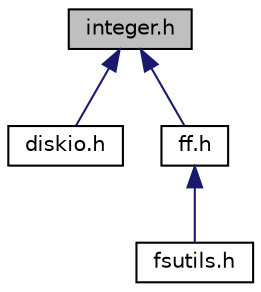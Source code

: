 digraph "integer.h"
{
  edge [fontname="Helvetica",fontsize="10",labelfontname="Helvetica",labelfontsize="10"];
  node [fontname="Helvetica",fontsize="10",shape=record];
  Node1 [label="integer.h",height=0.2,width=0.4,color="black", fillcolor="grey75", style="filled", fontcolor="black"];
  Node1 -> Node2 [dir="back",color="midnightblue",fontsize="10",style="solid",fontname="Helvetica"];
  Node2 [label="diskio.h",height=0.2,width=0.4,color="black", fillcolor="white", style="filled",URL="$diskio_8h.html"];
  Node1 -> Node3 [dir="back",color="midnightblue",fontsize="10",style="solid",fontname="Helvetica"];
  Node3 [label="ff.h",height=0.2,width=0.4,color="black", fillcolor="white", style="filled",URL="$ff_8h.html"];
  Node3 -> Node4 [dir="back",color="midnightblue",fontsize="10",style="solid",fontname="Helvetica"];
  Node4 [label="fsutils.h",height=0.2,width=0.4,color="black", fillcolor="white", style="filled",URL="$fsutils_8h.html"];
}

